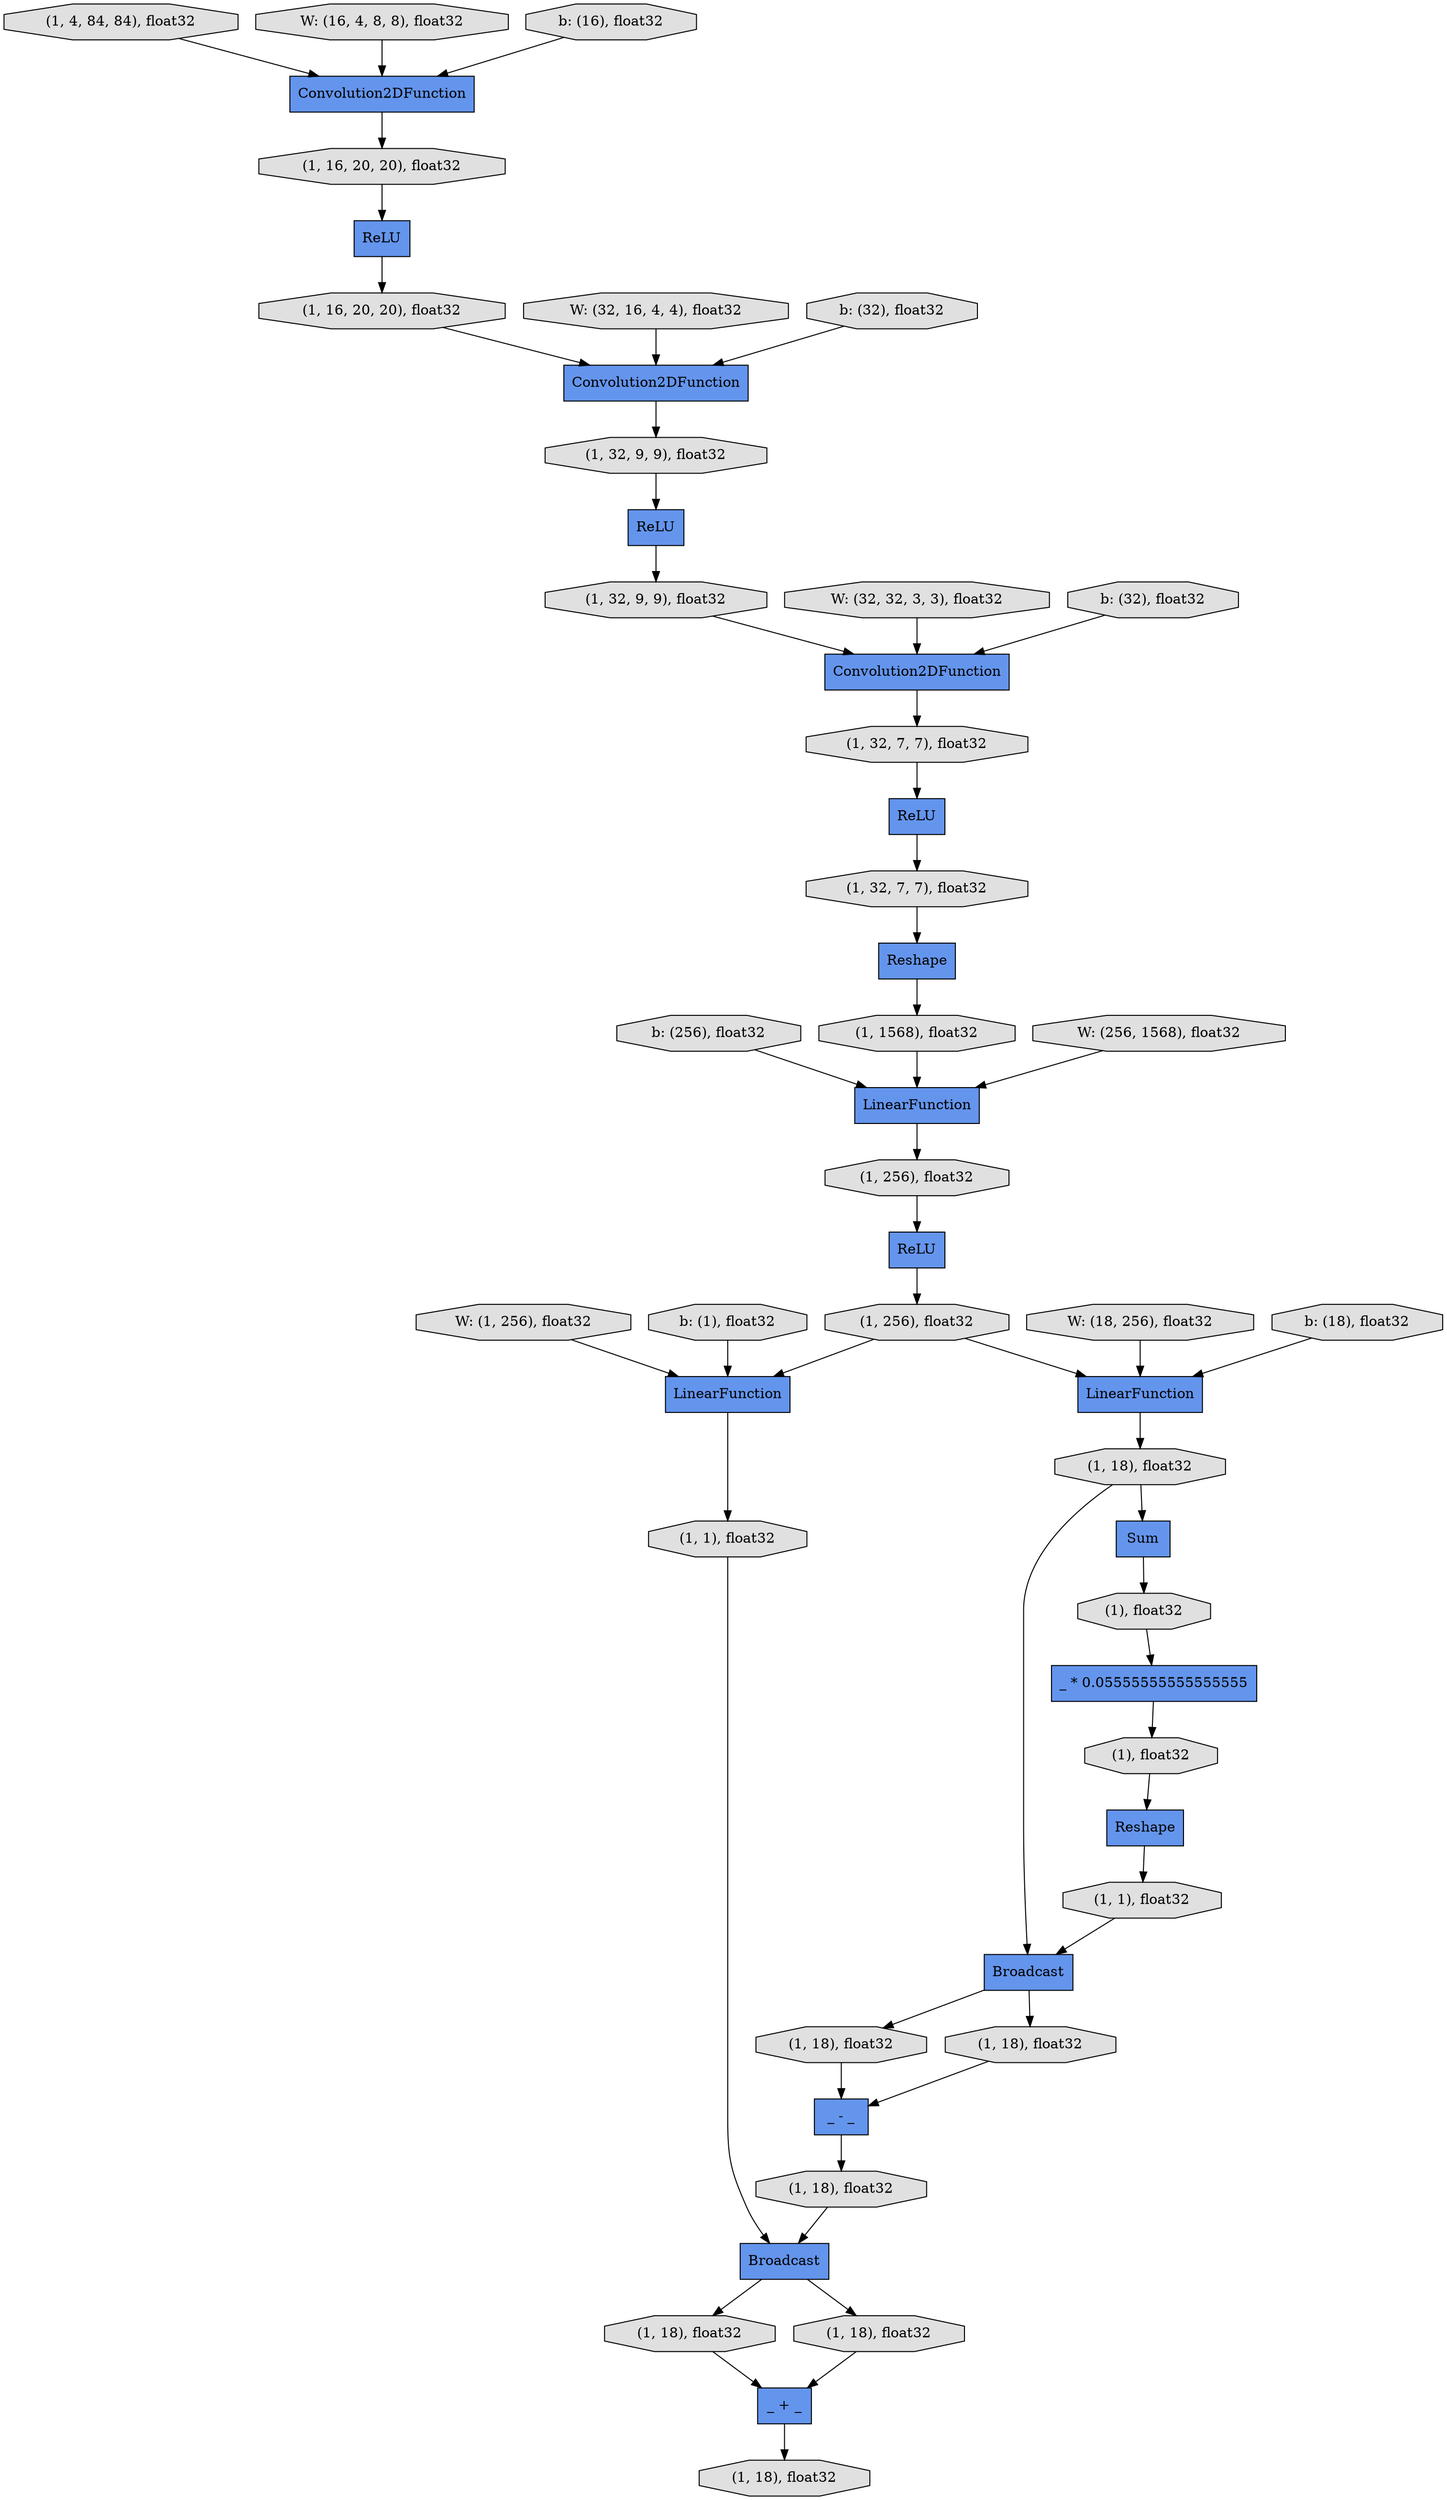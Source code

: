 digraph graphname{rankdir=TB;140079155554344 [label="Reshape",shape="record",fillcolor="#6495ED",style="filled"];140079155497000 [label="b: (256), float32",shape="octagon",fillcolor="#E0E0E0",style="filled"];140079155552384 [label="Convolution2DFunction",shape="record",fillcolor="#6495ED",style="filled"];140079155554456 [label="(1), float32",shape="octagon",fillcolor="#E0E0E0",style="filled"];140079155552496 [label="(1, 16, 20, 20), float32",shape="octagon",fillcolor="#E0E0E0",style="filled"];140079155554568 [label="_ * 0.05555555555555555",shape="record",fillcolor="#6495ED",style="filled"];140079155495152 [label="W: (32, 16, 4, 4), float32",shape="octagon",fillcolor="#E0E0E0",style="filled"];140079155497336 [label="W: (18, 256), float32",shape="octagon",fillcolor="#E0E0E0",style="filled"];140079155554736 [label="Broadcast",shape="record",fillcolor="#6495ED",style="filled"];140079155552720 [label="(1, 32, 9, 9), float32",shape="octagon",fillcolor="#E0E0E0",style="filled"];140079155554848 [label="(1), float32",shape="octagon",fillcolor="#E0E0E0",style="filled"];140079155552832 [label="Reshape",shape="record",fillcolor="#6495ED",style="filled"];140079155495488 [label="b: (32), float32",shape="octagon",fillcolor="#E0E0E0",style="filled"];140079155552944 [label="(1, 32, 9, 9), float32",shape="octagon",fillcolor="#E0E0E0",style="filled"];140079155555016 [label="_ - _",shape="record",fillcolor="#6495ED",style="filled"];140079155497672 [label="b: (18), float32",shape="octagon",fillcolor="#E0E0E0",style="filled"];140079155555072 [label="(1, 1), float32",shape="octagon",fillcolor="#E0E0E0",style="filled"];140079155555184 [label="LinearFunction",shape="record",fillcolor="#6495ED",style="filled"];140079155553168 [label="(1, 32, 7, 7), float32",shape="octagon",fillcolor="#E0E0E0",style="filled"];140079155555240 [label="(1, 18), float32",shape="octagon",fillcolor="#E0E0E0",style="filled"];140079155553224 [label="ReLU",shape="record",fillcolor="#6495ED",style="filled"];140079155495880 [label="W: (32, 32, 3, 3), float32",shape="octagon",fillcolor="#E0E0E0",style="filled"];140079155553280 [label="(1, 32, 7, 7), float32",shape="octagon",fillcolor="#E0E0E0",style="filled"];140079155555352 [label="(1, 18), float32",shape="octagon",fillcolor="#E0E0E0",style="filled"];140079155498120 [label="W: (1, 256), float32",shape="octagon",fillcolor="#E0E0E0",style="filled"];140079262174344 [label="Convolution2DFunction",shape="record",fillcolor="#6495ED",style="filled"];140079155555520 [label="(1, 18), float32",shape="octagon",fillcolor="#E0E0E0",style="filled"];140079155496216 [label="b: (32), float32",shape="octagon",fillcolor="#E0E0E0",style="filled"];140079155555632 [label="_ + _",shape="record",fillcolor="#6495ED",style="filled"];140079155553616 [label="(1, 1568), float32",shape="octagon",fillcolor="#E0E0E0",style="filled"];140079155555688 [label="(1, 1), float32",shape="octagon",fillcolor="#E0E0E0",style="filled"];140079155553672 [label="LinearFunction",shape="record",fillcolor="#6495ED",style="filled"];140079155498456 [label="b: (1), float32",shape="octagon",fillcolor="#E0E0E0",style="filled"];140079155555856 [label="(1, 18), float32",shape="octagon",fillcolor="#E0E0E0",style="filled"];140079155553840 [label="(1, 256), float32",shape="octagon",fillcolor="#E0E0E0",style="filled"];140079155553896 [label="(1, 256), float32",shape="octagon",fillcolor="#E0E0E0",style="filled"];140079155555968 [label="(1, 18), float32",shape="octagon",fillcolor="#E0E0E0",style="filled"];140079262072448 [label="ReLU",shape="record",fillcolor="#6495ED",style="filled"];140079155553952 [label="LinearFunction",shape="record",fillcolor="#6495ED",style="filled"];140079155556024 [label="(1, 18), float32",shape="octagon",fillcolor="#E0E0E0",style="filled"];140079155498624 [label="ReLU",shape="record",fillcolor="#6495ED",style="filled"];140079155554008 [label="Sum",shape="record",fillcolor="#6495ED",style="filled"];140079155496664 [label="W: (256, 1568), float32",shape="octagon",fillcolor="#E0E0E0",style="filled"];140079155498736 [label="(1, 4, 84, 84), float32",shape="octagon",fillcolor="#E0E0E0",style="filled"];140079155554064 [label="Broadcast",shape="record",fillcolor="#6495ED",style="filled"];140079155498792 [label="ReLU",shape="record",fillcolor="#6495ED",style="filled"];140080773586728 [label="W: (16, 4, 8, 8), float32",shape="octagon",fillcolor="#E0E0E0",style="filled"];140079155498848 [label="Convolution2DFunction",shape="record",fillcolor="#6495ED",style="filled"];140079262175072 [label="b: (16), float32",shape="octagon",fillcolor="#E0E0E0",style="filled"];140079155554176 [label="(1, 18), float32",shape="octagon",fillcolor="#E0E0E0",style="filled"];140079155498960 [label="(1, 16, 20, 20), float32",shape="octagon",fillcolor="#E0E0E0",style="filled"];140079155554736 -> 140079155555352;140079155555352 -> 140079155555016;140079155552944 -> 140079155552384;140079155554176 -> 140079155554736;140079155554064 -> 140079155555856;140079155555072 -> 140079155554736;140079155553840 -> 140079155553224;140079155495488 -> 140079155498848;140079262175072 -> 140079262174344;140079155497000 -> 140079155553672;140079155553168 -> 140079262072448;140079155498624 -> 140079155552496;140079155554344 -> 140079155555072;140079155497336 -> 140079155553952;140079262072448 -> 140079155553280;140079155495880 -> 140079155552384;140079155555968 -> 140079155555632;140079155498456 -> 140079155555184;140079155498736 -> 140079262174344;140079155498848 -> 140079155552720;140080773586728 -> 140079262174344;140079155555632 -> 140079155556024;140079155553224 -> 140079155553896;140079155554064 -> 140079155555968;140079155496216 -> 140079155552384;140079155552720 -> 140079155498792;140079155553952 -> 140079155554176;140079155554456 -> 140079155554568;140079155553672 -> 140079155553840;140079155555520 -> 140079155554064;140079155554176 -> 140079155554008;140079155553896 -> 140079155555184;140079155554848 -> 140079155554344;140079155552832 -> 140079155553616;140079155554008 -> 140079155554456;140079155553280 -> 140079155552832;140079262174344 -> 140079155498960;140079155552384 -> 140079155553168;140079155554736 -> 140079155555240;140079155552496 -> 140079155498848;140079155495152 -> 140079155498848;140079155498120 -> 140079155555184;140079155496664 -> 140079155553672;140079155498960 -> 140079155498624;140079155555688 -> 140079155554064;140079155555016 -> 140079155555520;140079155555184 -> 140079155555688;140079155554568 -> 140079155554848;140079155553896 -> 140079155553952;140079155555856 -> 140079155555632;140079155497672 -> 140079155553952;140079155498792 -> 140079155552944;140079155555240 -> 140079155555016;140079155553616 -> 140079155553672;}